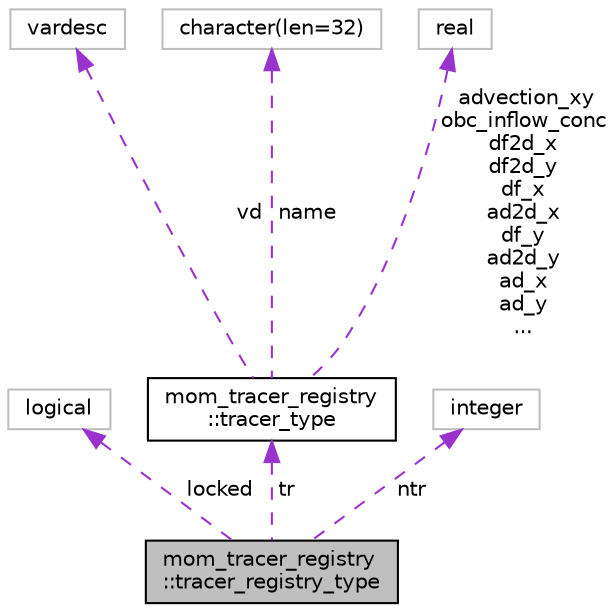 digraph "mom_tracer_registry::tracer_registry_type"
{
 // INTERACTIVE_SVG=YES
  edge [fontname="Helvetica",fontsize="10",labelfontname="Helvetica",labelfontsize="10"];
  node [fontname="Helvetica",fontsize="10",shape=record];
  Node1 [label="mom_tracer_registry\l::tracer_registry_type",height=0.2,width=0.4,color="black", fillcolor="grey75", style="filled", fontcolor="black"];
  Node2 -> Node1 [dir="back",color="darkorchid3",fontsize="10",style="dashed",label=" locked" ,fontname="Helvetica"];
  Node2 [label="logical",height=0.2,width=0.4,color="grey75", fillcolor="white", style="filled"];
  Node3 -> Node1 [dir="back",color="darkorchid3",fontsize="10",style="dashed",label=" tr" ,fontname="Helvetica"];
  Node3 [label="mom_tracer_registry\l::tracer_type",height=0.2,width=0.4,color="black", fillcolor="white", style="filled",URL="$structmom__tracer__registry_1_1tracer__type.html",tooltip="The tracer type. "];
  Node4 -> Node3 [dir="back",color="darkorchid3",fontsize="10",style="dashed",label=" vd" ,fontname="Helvetica"];
  Node4 [label="vardesc",height=0.2,width=0.4,color="grey75", fillcolor="white", style="filled"];
  Node5 -> Node3 [dir="back",color="darkorchid3",fontsize="10",style="dashed",label=" name" ,fontname="Helvetica"];
  Node5 [label="character(len=32)",height=0.2,width=0.4,color="grey75", fillcolor="white", style="filled"];
  Node6 -> Node3 [dir="back",color="darkorchid3",fontsize="10",style="dashed",label=" advection_xy\nobc_inflow_conc\ndf2d_x\ndf2d_y\ndf_x\nad2d_x\ndf_y\nad2d_y\nad_x\nad_y\n..." ,fontname="Helvetica"];
  Node6 [label="real",height=0.2,width=0.4,color="grey75", fillcolor="white", style="filled"];
  Node7 -> Node1 [dir="back",color="darkorchid3",fontsize="10",style="dashed",label=" ntr" ,fontname="Helvetica"];
  Node7 [label="integer",height=0.2,width=0.4,color="grey75", fillcolor="white", style="filled"];
}
